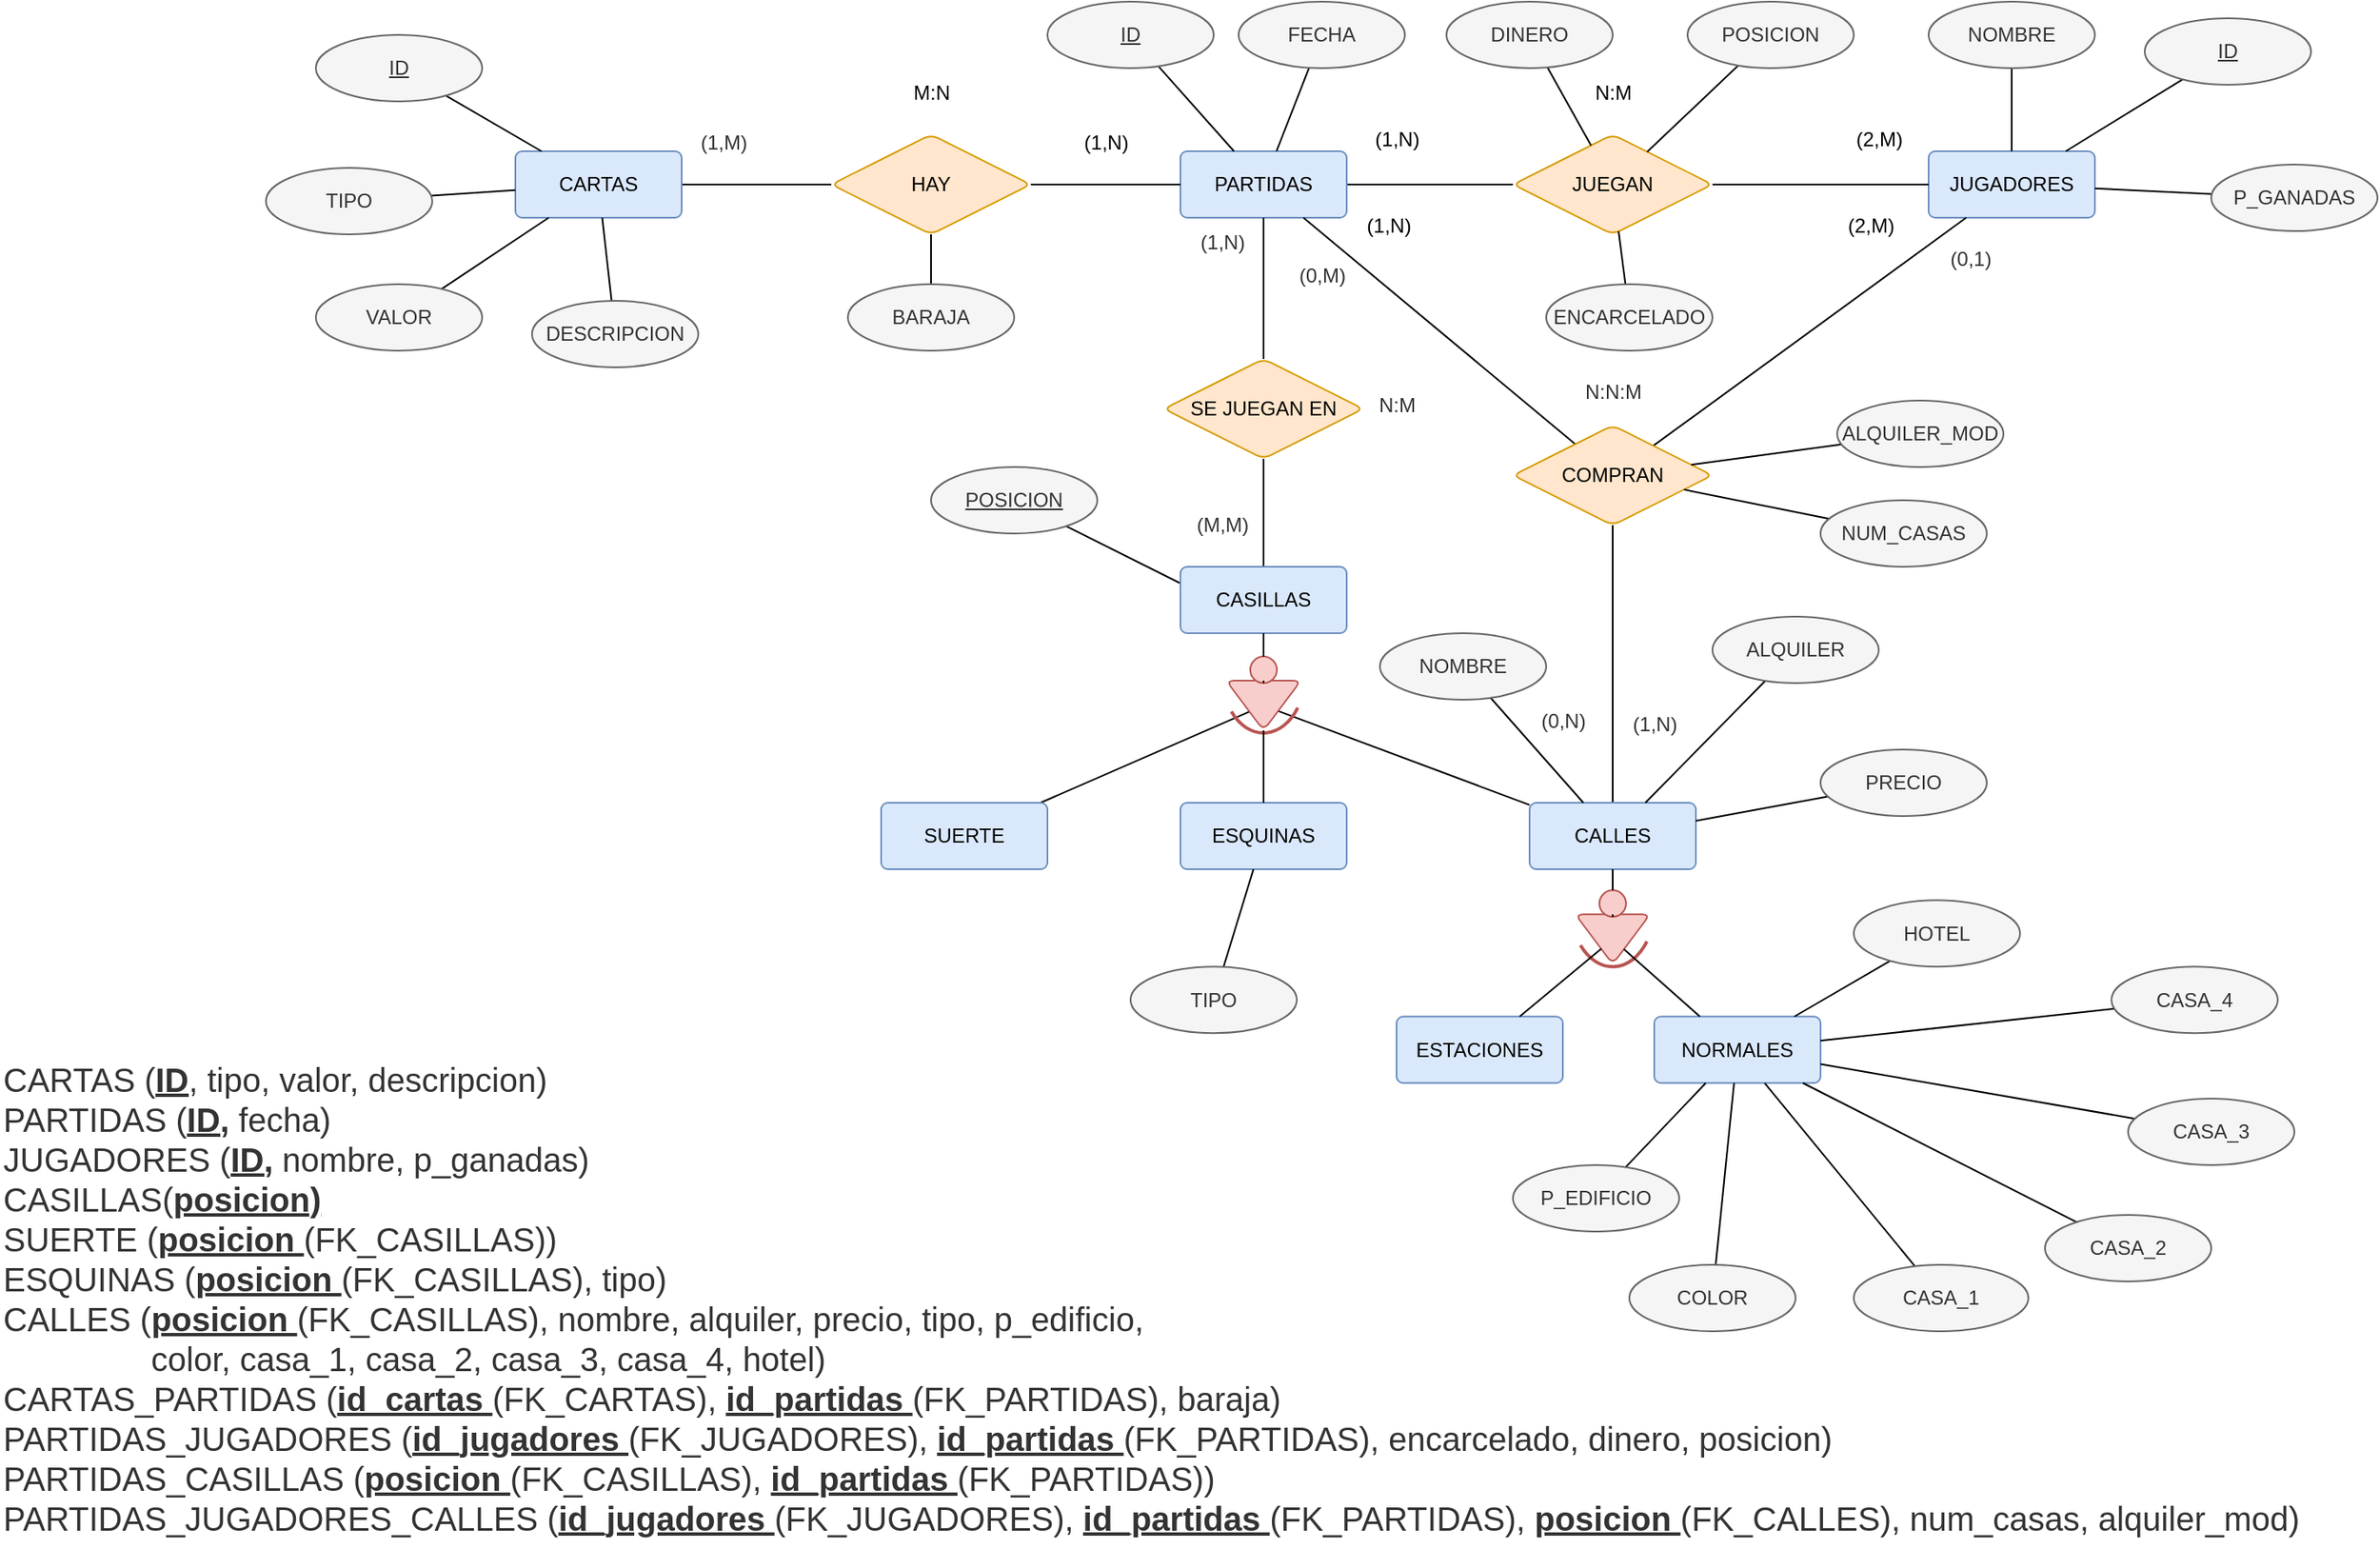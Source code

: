 <mxfile version="27.0.6">
  <diagram name="Página-1" id="GVrQLv2h6fMx2io5HRrk">
    <mxGraphModel dx="2505" dy="884" grid="1" gridSize="10" guides="1" tooltips="1" connect="1" arrows="1" fold="1" page="1" pageScale="1" pageWidth="827" pageHeight="1169" math="0" shadow="0">
      <root>
        <mxCell id="0" />
        <mxCell id="1" parent="0" />
        <mxCell id="Kz1kZKpCMdOL16E8bEL4-8" style="rounded=0;orthogonalLoop=1;jettySize=auto;html=1;fontFamily=Helvetica;fontSize=12;fontColor=default;endArrow=none;startFill=0;" parent="1" source="Kz1kZKpCMdOL16E8bEL4-2" target="Kz1kZKpCMdOL16E8bEL4-7" edge="1">
          <mxGeometry relative="1" as="geometry" />
        </mxCell>
        <mxCell id="Kz1kZKpCMdOL16E8bEL4-2" value="PARTIDAS" style="rounded=1;arcSize=10;whiteSpace=wrap;html=1;align=center;fillColor=#dae8fc;strokeColor=#6c8ebf;" parent="1" vertex="1">
          <mxGeometry x="80" y="120" width="100" height="40" as="geometry" />
        </mxCell>
        <mxCell id="Kz1kZKpCMdOL16E8bEL4-64" style="edgeStyle=orthogonalEdgeStyle;shape=connector;rounded=0;orthogonalLoop=1;jettySize=auto;html=1;strokeColor=default;align=center;verticalAlign=middle;fontFamily=Helvetica;fontSize=12;fontColor=#333333;labelBackgroundColor=none;startFill=0;endArrow=none;" parent="1" source="Kz1kZKpCMdOL16E8bEL4-3" target="Kz1kZKpCMdOL16E8bEL4-14" edge="1">
          <mxGeometry relative="1" as="geometry">
            <Array as="points">
              <mxPoint x="340" y="420" />
              <mxPoint x="340" y="420" />
            </Array>
          </mxGeometry>
        </mxCell>
        <mxCell id="Kz1kZKpCMdOL16E8bEL4-92" style="edgeStyle=none;shape=connector;rounded=0;orthogonalLoop=1;jettySize=auto;html=1;strokeColor=default;align=center;verticalAlign=middle;fontFamily=Helvetica;fontSize=12;fontColor=#333333;labelBackgroundColor=none;startFill=0;endArrow=none;" parent="1" source="Kz1kZKpCMdOL16E8bEL4-3" target="Kz1kZKpCMdOL16E8bEL4-81" edge="1">
          <mxGeometry relative="1" as="geometry" />
        </mxCell>
        <mxCell id="Kz1kZKpCMdOL16E8bEL4-3" value="CALLES" style="rounded=1;arcSize=10;whiteSpace=wrap;html=1;align=center;fillColor=#dae8fc;strokeColor=#6c8ebf;" parent="1" vertex="1">
          <mxGeometry x="290" y="512" width="100" height="40" as="geometry" />
        </mxCell>
        <mxCell id="Kz1kZKpCMdOL16E8bEL4-4" value="JUGADORES" style="rounded=1;arcSize=10;whiteSpace=wrap;html=1;align=center;fillColor=#dae8fc;strokeColor=#6c8ebf;" parent="1" vertex="1">
          <mxGeometry x="530" y="120" width="100" height="40" as="geometry" />
        </mxCell>
        <mxCell id="JQykCyGJorLqX33hvO-P-10" style="edgeStyle=none;shape=connector;rounded=0;orthogonalLoop=1;jettySize=auto;html=1;strokeColor=default;align=center;verticalAlign=middle;fontFamily=Helvetica;fontSize=12;fontColor=#333333;labelBackgroundColor=none;startFill=0;endArrow=none;" parent="1" source="Kz1kZKpCMdOL16E8bEL4-5" target="Kz1kZKpCMdOL16E8bEL4-22" edge="1">
          <mxGeometry relative="1" as="geometry" />
        </mxCell>
        <mxCell id="Kz1kZKpCMdOL16E8bEL4-5" value="CARTAS" style="rounded=1;arcSize=10;whiteSpace=wrap;html=1;align=center;fillColor=#dae8fc;strokeColor=#6c8ebf;" parent="1" vertex="1">
          <mxGeometry x="-320" y="120" width="100" height="40" as="geometry" />
        </mxCell>
        <mxCell id="Kz1kZKpCMdOL16E8bEL4-10" style="edgeStyle=none;shape=connector;rounded=0;orthogonalLoop=1;jettySize=auto;html=1;strokeColor=default;align=center;verticalAlign=middle;fontFamily=Helvetica;fontSize=12;fontColor=default;labelBackgroundColor=default;startFill=0;endArrow=none;" parent="1" source="Kz1kZKpCMdOL16E8bEL4-7" target="Kz1kZKpCMdOL16E8bEL4-4" edge="1">
          <mxGeometry relative="1" as="geometry" />
        </mxCell>
        <mxCell id="Kz1kZKpCMdOL16E8bEL4-7" value="JUEGAN" style="shape=rhombus;perimeter=rhombusPerimeter;whiteSpace=wrap;html=1;align=center;rounded=1;strokeColor=#d79b00;verticalAlign=middle;arcSize=10;fontFamily=Helvetica;fontSize=12;fillColor=#ffe6cc;" parent="1" vertex="1">
          <mxGeometry x="280" y="110" width="120" height="60" as="geometry" />
        </mxCell>
        <mxCell id="Kz1kZKpCMdOL16E8bEL4-18" style="edgeStyle=none;shape=connector;rounded=0;orthogonalLoop=1;jettySize=auto;html=1;strokeColor=default;align=center;verticalAlign=middle;fontFamily=Helvetica;fontSize=12;fontColor=default;labelBackgroundColor=none;startFill=0;endArrow=none;" parent="1" source="Kz1kZKpCMdOL16E8bEL4-14" target="Kz1kZKpCMdOL16E8bEL4-4" edge="1">
          <mxGeometry relative="1" as="geometry" />
        </mxCell>
        <mxCell id="JQykCyGJorLqX33hvO-P-3" style="shape=connector;rounded=0;orthogonalLoop=1;jettySize=auto;html=1;strokeColor=default;align=center;verticalAlign=middle;fontFamily=Helvetica;fontSize=12;fontColor=#333333;labelBackgroundColor=none;startFill=0;endArrow=none;" parent="1" source="Kz1kZKpCMdOL16E8bEL4-14" target="Kz1kZKpCMdOL16E8bEL4-2" edge="1">
          <mxGeometry relative="1" as="geometry" />
        </mxCell>
        <mxCell id="Kz1kZKpCMdOL16E8bEL4-14" value="COMPRAN" style="shape=rhombus;perimeter=rhombusPerimeter;whiteSpace=wrap;html=1;align=center;rounded=1;strokeColor=#d79b00;verticalAlign=middle;arcSize=10;fontFamily=Helvetica;fontSize=12;labelBackgroundColor=none;fillColor=#ffe6cc;" parent="1" vertex="1">
          <mxGeometry x="280" y="285" width="120" height="60" as="geometry" />
        </mxCell>
        <mxCell id="Kz1kZKpCMdOL16E8bEL4-24" style="edgeStyle=none;shape=connector;rounded=0;orthogonalLoop=1;jettySize=auto;html=1;strokeColor=default;align=center;verticalAlign=middle;fontFamily=Helvetica;fontSize=12;fontColor=default;labelBackgroundColor=none;startFill=0;endArrow=none;" parent="1" source="Kz1kZKpCMdOL16E8bEL4-22" target="Kz1kZKpCMdOL16E8bEL4-2" edge="1">
          <mxGeometry relative="1" as="geometry" />
        </mxCell>
        <mxCell id="Kz1kZKpCMdOL16E8bEL4-22" value="HAY" style="shape=rhombus;perimeter=rhombusPerimeter;whiteSpace=wrap;html=1;align=center;rounded=1;strokeColor=#d79b00;verticalAlign=middle;arcSize=10;fontFamily=Helvetica;fontSize=12;fontColor=default;labelBackgroundColor=none;fillColor=#ffe6cc;" parent="1" vertex="1">
          <mxGeometry x="-130" y="110" width="120" height="60" as="geometry" />
        </mxCell>
        <mxCell id="Kz1kZKpCMdOL16E8bEL4-28" value="(1,N)" style="text;html=1;align=center;verticalAlign=middle;resizable=0;points=[];autosize=1;strokeColor=none;fillColor=none;fontFamily=Helvetica;fontSize=12;fontColor=default;labelBackgroundColor=none;" parent="1" vertex="1">
          <mxGeometry x="10" y="100" width="50" height="30" as="geometry" />
        </mxCell>
        <mxCell id="Kz1kZKpCMdOL16E8bEL4-30" value="M:N" style="text;html=1;align=center;verticalAlign=middle;resizable=0;points=[];autosize=1;strokeColor=none;fillColor=none;fontFamily=Helvetica;fontSize=12;fontColor=default;labelBackgroundColor=none;" parent="1" vertex="1">
          <mxGeometry x="-95" y="70" width="50" height="30" as="geometry" />
        </mxCell>
        <mxCell id="Kz1kZKpCMdOL16E8bEL4-31" value="(2,M)" style="text;html=1;align=center;verticalAlign=middle;resizable=0;points=[];autosize=1;strokeColor=none;fillColor=none;fontFamily=Helvetica;fontSize=12;fontColor=default;labelBackgroundColor=none;" parent="1" vertex="1">
          <mxGeometry x="475" y="98" width="50" height="30" as="geometry" />
        </mxCell>
        <mxCell id="Kz1kZKpCMdOL16E8bEL4-32" value="(1,N)" style="text;html=1;align=center;verticalAlign=middle;resizable=0;points=[];autosize=1;strokeColor=none;fillColor=none;fontFamily=Helvetica;fontSize=12;fontColor=default;labelBackgroundColor=none;" parent="1" vertex="1">
          <mxGeometry x="185" y="98" width="50" height="30" as="geometry" />
        </mxCell>
        <mxCell id="Kz1kZKpCMdOL16E8bEL4-33" value="N:M" style="text;html=1;align=center;verticalAlign=middle;resizable=0;points=[];autosize=1;strokeColor=none;fillColor=none;fontFamily=Helvetica;fontSize=12;fontColor=default;labelBackgroundColor=none;" parent="1" vertex="1">
          <mxGeometry x="315" y="70" width="50" height="30" as="geometry" />
        </mxCell>
        <mxCell id="Kz1kZKpCMdOL16E8bEL4-36" style="edgeStyle=none;shape=connector;rounded=0;orthogonalLoop=1;jettySize=auto;html=1;strokeColor=default;align=center;verticalAlign=middle;fontFamily=Helvetica;fontSize=12;fontColor=default;labelBackgroundColor=none;startFill=0;endArrow=none;" parent="1" source="Kz1kZKpCMdOL16E8bEL4-35" target="Kz1kZKpCMdOL16E8bEL4-2" edge="1">
          <mxGeometry relative="1" as="geometry" />
        </mxCell>
        <mxCell id="Kz1kZKpCMdOL16E8bEL4-59" style="edgeStyle=none;shape=connector;rounded=0;orthogonalLoop=1;jettySize=auto;html=1;strokeColor=default;align=center;verticalAlign=middle;fontFamily=Helvetica;fontSize=12;fontColor=#333333;labelBackgroundColor=none;startFill=0;endArrow=none;" parent="1" source="Kz1kZKpCMdOL16E8bEL4-35" target="Kz1kZKpCMdOL16E8bEL4-58" edge="1">
          <mxGeometry relative="1" as="geometry" />
        </mxCell>
        <mxCell id="Kz1kZKpCMdOL16E8bEL4-35" value="SE JUEGAN EN" style="shape=rhombus;perimeter=rhombusPerimeter;whiteSpace=wrap;html=1;align=center;rounded=1;strokeColor=#d79b00;verticalAlign=middle;arcSize=10;fontFamily=Helvetica;fontSize=12;fontColor=default;labelBackgroundColor=none;fillColor=#ffe6cc;" parent="1" vertex="1">
          <mxGeometry x="70" y="245" width="120" height="60" as="geometry" />
        </mxCell>
        <mxCell id="Kz1kZKpCMdOL16E8bEL4-47" style="edgeStyle=none;shape=connector;rounded=0;orthogonalLoop=1;jettySize=auto;html=1;strokeColor=default;align=center;verticalAlign=middle;fontFamily=Helvetica;fontSize=12;fontColor=#333333;labelBackgroundColor=none;startFill=0;endArrow=none;" parent="1" source="Kz1kZKpCMdOL16E8bEL4-44" target="Kz1kZKpCMdOL16E8bEL4-4" edge="1">
          <mxGeometry relative="1" as="geometry" />
        </mxCell>
        <mxCell id="Kz1kZKpCMdOL16E8bEL4-44" value="NOMBRE" style="ellipse;whiteSpace=wrap;html=1;align=center;rounded=1;strokeColor=#666666;verticalAlign=middle;arcSize=10;fontFamily=Helvetica;fontSize=12;fontColor=#333333;labelBackgroundColor=none;fillColor=#f5f5f5;" parent="1" vertex="1">
          <mxGeometry x="530" y="30" width="100" height="40" as="geometry" />
        </mxCell>
        <mxCell id="Kz1kZKpCMdOL16E8bEL4-48" style="edgeStyle=none;shape=connector;rounded=0;orthogonalLoop=1;jettySize=auto;html=1;strokeColor=default;align=center;verticalAlign=middle;fontFamily=Helvetica;fontSize=12;fontColor=#333333;labelBackgroundColor=none;startFill=0;endArrow=none;" parent="1" source="Kz1kZKpCMdOL16E8bEL4-45" target="Kz1kZKpCMdOL16E8bEL4-4" edge="1">
          <mxGeometry relative="1" as="geometry" />
        </mxCell>
        <mxCell id="Kz1kZKpCMdOL16E8bEL4-45" value="ID" style="ellipse;whiteSpace=wrap;html=1;align=center;rounded=1;strokeColor=#666666;verticalAlign=middle;arcSize=10;fontFamily=Helvetica;fontSize=12;fontColor=#333333;labelBackgroundColor=none;fillColor=#f5f5f5;fontStyle=4" parent="1" vertex="1">
          <mxGeometry x="660" y="40" width="100" height="40" as="geometry" />
        </mxCell>
        <mxCell id="Kz1kZKpCMdOL16E8bEL4-52" style="edgeStyle=none;shape=connector;rounded=0;orthogonalLoop=1;jettySize=auto;html=1;strokeColor=default;align=center;verticalAlign=middle;fontFamily=Helvetica;fontSize=12;fontColor=#333333;labelBackgroundColor=none;startFill=0;endArrow=none;" parent="1" source="Kz1kZKpCMdOL16E8bEL4-50" target="Kz1kZKpCMdOL16E8bEL4-7" edge="1">
          <mxGeometry relative="1" as="geometry" />
        </mxCell>
        <mxCell id="Kz1kZKpCMdOL16E8bEL4-50" value="DINERO" style="ellipse;whiteSpace=wrap;html=1;align=center;rounded=1;strokeColor=#666666;verticalAlign=middle;arcSize=10;fontFamily=Helvetica;fontSize=12;fontColor=#333333;labelBackgroundColor=none;fillColor=#f5f5f5;" parent="1" vertex="1">
          <mxGeometry x="240" y="30" width="100" height="40" as="geometry" />
        </mxCell>
        <mxCell id="Kz1kZKpCMdOL16E8bEL4-54" style="edgeStyle=none;shape=connector;rounded=0;orthogonalLoop=1;jettySize=auto;html=1;strokeColor=default;align=center;verticalAlign=middle;fontFamily=Helvetica;fontSize=12;fontColor=#333333;labelBackgroundColor=none;startFill=0;endArrow=none;" parent="1" source="Kz1kZKpCMdOL16E8bEL4-53" target="Kz1kZKpCMdOL16E8bEL4-2" edge="1">
          <mxGeometry relative="1" as="geometry" />
        </mxCell>
        <mxCell id="Kz1kZKpCMdOL16E8bEL4-53" value="ID" style="ellipse;whiteSpace=wrap;html=1;align=center;rounded=1;strokeColor=#666666;verticalAlign=middle;arcSize=10;fontFamily=Helvetica;fontSize=12;fontColor=#333333;labelBackgroundColor=none;fillColor=#f5f5f5;fontStyle=4" parent="1" vertex="1">
          <mxGeometry y="30" width="100" height="40" as="geometry" />
        </mxCell>
        <mxCell id="Kz1kZKpCMdOL16E8bEL4-65" style="edgeStyle=none;shape=connector;rounded=0;orthogonalLoop=1;jettySize=auto;html=1;strokeColor=default;align=center;verticalAlign=middle;fontFamily=Helvetica;fontSize=12;fontColor=#333333;labelBackgroundColor=none;startFill=0;endArrow=none;" parent="1" source="Kz1kZKpCMdOL16E8bEL4-55" edge="1">
          <mxGeometry relative="1" as="geometry">
            <mxPoint x="120" y="400" as="targetPoint" />
          </mxGeometry>
        </mxCell>
        <mxCell id="Kz1kZKpCMdOL16E8bEL4-55" value="POSICION" style="ellipse;whiteSpace=wrap;html=1;align=center;rounded=1;strokeColor=#666666;verticalAlign=middle;arcSize=10;fontFamily=Helvetica;fontSize=12;fontColor=#333333;labelBackgroundColor=none;fillColor=#f5f5f5;fontStyle=4" parent="1" vertex="1">
          <mxGeometry x="-70" y="310" width="100" height="40" as="geometry" />
        </mxCell>
        <mxCell id="Kz1kZKpCMdOL16E8bEL4-66" style="edgeStyle=none;shape=connector;rounded=0;orthogonalLoop=1;jettySize=auto;html=1;strokeColor=default;align=center;verticalAlign=middle;fontFamily=Helvetica;fontSize=12;fontColor=#333333;labelBackgroundColor=none;startFill=0;endArrow=none;" parent="1" source="Kz1kZKpCMdOL16E8bEL4-56" target="Kz1kZKpCMdOL16E8bEL4-3" edge="1">
          <mxGeometry relative="1" as="geometry" />
        </mxCell>
        <mxCell id="Kz1kZKpCMdOL16E8bEL4-56" value="NOMBRE" style="ellipse;whiteSpace=wrap;html=1;align=center;rounded=1;strokeColor=#666666;verticalAlign=middle;arcSize=10;fontFamily=Helvetica;fontSize=12;fontColor=#333333;labelBackgroundColor=none;fillColor=#f5f5f5;" parent="1" vertex="1">
          <mxGeometry x="200" y="410" width="100" height="40" as="geometry" />
        </mxCell>
        <mxCell id="Kz1kZKpCMdOL16E8bEL4-67" style="edgeStyle=none;shape=connector;rounded=0;orthogonalLoop=1;jettySize=auto;html=1;strokeColor=default;align=center;verticalAlign=middle;fontFamily=Helvetica;fontSize=12;fontColor=#333333;labelBackgroundColor=none;startFill=0;endArrow=none;" parent="1" source="Kz1kZKpCMdOL16E8bEL4-57" target="Kz1kZKpCMdOL16E8bEL4-3" edge="1">
          <mxGeometry relative="1" as="geometry">
            <mxPoint x="427.998" y="475.997" as="sourcePoint" />
          </mxGeometry>
        </mxCell>
        <mxCell id="Kz1kZKpCMdOL16E8bEL4-57" value="PRECIO" style="ellipse;whiteSpace=wrap;html=1;align=center;rounded=1;strokeColor=#666666;verticalAlign=middle;arcSize=10;fontFamily=Helvetica;fontSize=12;fontColor=#333333;labelBackgroundColor=none;fillColor=#f5f5f5;" parent="1" vertex="1">
          <mxGeometry x="465" y="480" width="100" height="40" as="geometry" />
        </mxCell>
        <mxCell id="Kz1kZKpCMdOL16E8bEL4-58" value="CASILLAS" style="rounded=1;arcSize=10;whiteSpace=wrap;html=1;align=center;strokeColor=#6c8ebf;verticalAlign=middle;fontFamily=Helvetica;fontSize=12;labelBackgroundColor=none;fillColor=#dae8fc;" parent="1" vertex="1">
          <mxGeometry x="80" y="370" width="100" height="40" as="geometry" />
        </mxCell>
        <mxCell id="Kz1kZKpCMdOL16E8bEL4-60" value="ESTACIONES" style="rounded=1;arcSize=10;whiteSpace=wrap;html=1;align=center;strokeColor=#6c8ebf;verticalAlign=middle;fontFamily=Helvetica;fontSize=12;labelBackgroundColor=none;fillColor=#dae8fc;" parent="1" vertex="1">
          <mxGeometry x="210" y="640.63" width="100" height="40" as="geometry" />
        </mxCell>
        <mxCell id="Kz1kZKpCMdOL16E8bEL4-61" value="NORMALES" style="whiteSpace=wrap;html=1;align=center;rounded=1;strokeColor=#6c8ebf;verticalAlign=middle;arcSize=10;fontFamily=Helvetica;fontSize=12;labelBackgroundColor=none;fillColor=#dae8fc;" parent="1" vertex="1">
          <mxGeometry x="365" y="640.63" width="100" height="40" as="geometry" />
        </mxCell>
        <mxCell id="Kz1kZKpCMdOL16E8bEL4-90" style="edgeStyle=none;shape=connector;rounded=0;orthogonalLoop=1;jettySize=auto;html=1;strokeColor=default;align=center;verticalAlign=middle;fontFamily=Helvetica;fontSize=12;fontColor=#333333;labelBackgroundColor=none;startFill=0;endArrow=none;" parent="1" source="Kz1kZKpCMdOL16E8bEL4-62" target="Kz1kZKpCMdOL16E8bEL4-81" edge="1">
          <mxGeometry relative="1" as="geometry" />
        </mxCell>
        <mxCell id="Kz1kZKpCMdOL16E8bEL4-62" value="SUERTE" style="rounded=1;arcSize=10;whiteSpace=wrap;html=1;align=center;strokeColor=#6c8ebf;verticalAlign=middle;fontFamily=Helvetica;fontSize=12;labelBackgroundColor=none;fillColor=#dae8fc;" parent="1" vertex="1">
          <mxGeometry x="-100" y="512" width="100" height="40" as="geometry" />
        </mxCell>
        <mxCell id="Kz1kZKpCMdOL16E8bEL4-63" value="ESQUINAS" style="rounded=1;arcSize=10;whiteSpace=wrap;html=1;align=center;strokeColor=#6c8ebf;verticalAlign=middle;fontFamily=Helvetica;fontSize=12;labelBackgroundColor=none;fillColor=#dae8fc;" parent="1" vertex="1">
          <mxGeometry x="80" y="512" width="100" height="40" as="geometry" />
        </mxCell>
        <mxCell id="Kz1kZKpCMdOL16E8bEL4-80" value="" style="group" parent="1" vertex="1" connectable="0">
          <mxGeometry x="105" y="400" width="50" height="70" as="geometry" />
        </mxCell>
        <mxCell id="Kz1kZKpCMdOL16E8bEL4-81" value="" style="triangle;whiteSpace=wrap;html=1;rounded=1;strokeColor=#b85450;align=center;verticalAlign=middle;arcSize=10;fontFamily=Helvetica;fontSize=12;labelBackgroundColor=none;fillColor=#f8cecc;rotation=90;" parent="Kz1kZKpCMdOL16E8bEL4-80" vertex="1">
          <mxGeometry x="10" y="31" width="30" height="45" as="geometry" />
        </mxCell>
        <mxCell id="Kz1kZKpCMdOL16E8bEL4-82" value="" style="verticalLabelPosition=bottom;verticalAlign=top;html=1;shape=mxgraph.basic.arc;startAngle=0.346;endAngle=0.641;rounded=1;strokeColor=#b85450;align=center;arcSize=10;fontFamily=Helvetica;fontSize=12;labelBackgroundColor=none;fillColor=#f8cecc;strokeWidth=2;" parent="Kz1kZKpCMdOL16E8bEL4-80" vertex="1">
          <mxGeometry width="50" height="70" as="geometry" />
        </mxCell>
        <mxCell id="Kz1kZKpCMdOL16E8bEL4-83" value="" style="ellipse;whiteSpace=wrap;html=1;aspect=fixed;fillColor=#f8cecc;strokeColor=#b85450;" parent="Kz1kZKpCMdOL16E8bEL4-80" vertex="1">
          <mxGeometry x="17" y="24" width="16" height="16" as="geometry" />
        </mxCell>
        <mxCell id="Kz1kZKpCMdOL16E8bEL4-84" style="edgeStyle=none;shape=connector;rounded=0;orthogonalLoop=1;jettySize=auto;html=1;strokeColor=default;align=center;verticalAlign=middle;fontFamily=Helvetica;fontSize=12;fontColor=default;labelBackgroundColor=none;endArrow=none;endFill=0;" parent="Kz1kZKpCMdOL16E8bEL4-80" source="Kz1kZKpCMdOL16E8bEL4-83" target="Kz1kZKpCMdOL16E8bEL4-81" edge="1">
          <mxGeometry relative="1" as="geometry" />
        </mxCell>
        <mxCell id="Kz1kZKpCMdOL16E8bEL4-85" value="" style="group" parent="1" vertex="1" connectable="0">
          <mxGeometry x="315" y="540.63" width="50" height="70" as="geometry" />
        </mxCell>
        <mxCell id="Kz1kZKpCMdOL16E8bEL4-86" value="" style="triangle;whiteSpace=wrap;html=1;rounded=1;strokeColor=#b85450;align=center;verticalAlign=middle;arcSize=10;fontFamily=Helvetica;fontSize=12;labelBackgroundColor=none;fillColor=#f8cecc;rotation=90;" parent="Kz1kZKpCMdOL16E8bEL4-85" vertex="1">
          <mxGeometry x="10" y="31" width="30" height="45" as="geometry" />
        </mxCell>
        <mxCell id="Kz1kZKpCMdOL16E8bEL4-87" value="" style="verticalLabelPosition=bottom;verticalAlign=top;html=1;shape=mxgraph.basic.arc;startAngle=0.346;endAngle=0.641;rounded=1;strokeColor=#b85450;align=center;arcSize=10;fontFamily=Helvetica;fontSize=12;labelBackgroundColor=none;fillColor=#f8cecc;strokeWidth=2;" parent="Kz1kZKpCMdOL16E8bEL4-85" vertex="1">
          <mxGeometry width="50" height="70" as="geometry" />
        </mxCell>
        <mxCell id="Kz1kZKpCMdOL16E8bEL4-88" value="" style="ellipse;whiteSpace=wrap;html=1;aspect=fixed;fillColor=#f8cecc;strokeColor=#b85450;" parent="Kz1kZKpCMdOL16E8bEL4-85" vertex="1">
          <mxGeometry x="17" y="24" width="16" height="16" as="geometry" />
        </mxCell>
        <mxCell id="Kz1kZKpCMdOL16E8bEL4-89" style="edgeStyle=none;shape=connector;rounded=0;orthogonalLoop=1;jettySize=auto;html=1;strokeColor=default;align=center;verticalAlign=middle;fontFamily=Helvetica;fontSize=12;fontColor=default;labelBackgroundColor=none;endArrow=none;endFill=0;" parent="Kz1kZKpCMdOL16E8bEL4-85" source="Kz1kZKpCMdOL16E8bEL4-88" target="Kz1kZKpCMdOL16E8bEL4-86" edge="1">
          <mxGeometry relative="1" as="geometry" />
        </mxCell>
        <mxCell id="Kz1kZKpCMdOL16E8bEL4-91" style="edgeStyle=none;shape=connector;rounded=0;orthogonalLoop=1;jettySize=auto;html=1;strokeColor=default;align=center;verticalAlign=middle;fontFamily=Helvetica;fontSize=12;fontColor=#333333;labelBackgroundColor=none;startFill=0;endArrow=none;" parent="1" source="Kz1kZKpCMdOL16E8bEL4-63" target="Kz1kZKpCMdOL16E8bEL4-81" edge="1">
          <mxGeometry relative="1" as="geometry" />
        </mxCell>
        <mxCell id="Kz1kZKpCMdOL16E8bEL4-94" style="edgeStyle=none;shape=connector;rounded=0;orthogonalLoop=1;jettySize=auto;html=1;strokeColor=default;align=center;verticalAlign=middle;fontFamily=Helvetica;fontSize=12;fontColor=#333333;labelBackgroundColor=none;startFill=0;endArrow=none;" parent="1" source="Kz1kZKpCMdOL16E8bEL4-83" target="Kz1kZKpCMdOL16E8bEL4-58" edge="1">
          <mxGeometry relative="1" as="geometry" />
        </mxCell>
        <mxCell id="Kz1kZKpCMdOL16E8bEL4-95" style="edgeStyle=none;shape=connector;rounded=0;orthogonalLoop=1;jettySize=auto;html=1;strokeColor=default;align=center;verticalAlign=middle;fontFamily=Helvetica;fontSize=12;fontColor=#333333;labelBackgroundColor=none;startFill=0;endArrow=none;" parent="1" source="Kz1kZKpCMdOL16E8bEL4-88" target="Kz1kZKpCMdOL16E8bEL4-3" edge="1">
          <mxGeometry relative="1" as="geometry" />
        </mxCell>
        <mxCell id="Kz1kZKpCMdOL16E8bEL4-96" style="edgeStyle=none;shape=connector;rounded=0;orthogonalLoop=1;jettySize=auto;html=1;strokeColor=default;align=center;verticalAlign=middle;fontFamily=Helvetica;fontSize=12;fontColor=#333333;labelBackgroundColor=none;startFill=0;endArrow=none;" parent="1" source="Kz1kZKpCMdOL16E8bEL4-86" target="Kz1kZKpCMdOL16E8bEL4-60" edge="1">
          <mxGeometry relative="1" as="geometry" />
        </mxCell>
        <mxCell id="Kz1kZKpCMdOL16E8bEL4-97" style="edgeStyle=none;shape=connector;rounded=0;orthogonalLoop=1;jettySize=auto;html=1;strokeColor=default;align=center;verticalAlign=middle;fontFamily=Helvetica;fontSize=12;fontColor=#333333;labelBackgroundColor=none;startFill=0;endArrow=none;" parent="1" source="Kz1kZKpCMdOL16E8bEL4-86" target="Kz1kZKpCMdOL16E8bEL4-61" edge="1">
          <mxGeometry relative="1" as="geometry" />
        </mxCell>
        <mxCell id="Kz1kZKpCMdOL16E8bEL4-100" value="(0,1)" style="text;html=1;align=center;verticalAlign=middle;resizable=0;points=[];autosize=1;strokeColor=none;fillColor=none;fontFamily=Helvetica;fontSize=12;fontColor=#333333;labelBackgroundColor=none;" parent="1" vertex="1">
          <mxGeometry x="530" y="170" width="50" height="30" as="geometry" />
        </mxCell>
        <mxCell id="Kz1kZKpCMdOL16E8bEL4-101" value="(1,N)" style="text;html=1;align=center;verticalAlign=middle;resizable=0;points=[];autosize=1;strokeColor=none;fillColor=none;fontFamily=Helvetica;fontSize=12;fontColor=#333333;labelBackgroundColor=none;" parent="1" vertex="1">
          <mxGeometry x="340" y="450" width="50" height="30" as="geometry" />
        </mxCell>
        <mxCell id="Kz1kZKpCMdOL16E8bEL4-102" value="(M,M)" style="text;html=1;align=center;verticalAlign=middle;resizable=0;points=[];autosize=1;strokeColor=none;fillColor=none;fontFamily=Helvetica;fontSize=12;fontColor=#333333;labelBackgroundColor=none;" parent="1" vertex="1">
          <mxGeometry x="80" y="330" width="50" height="30" as="geometry" />
        </mxCell>
        <mxCell id="Kz1kZKpCMdOL16E8bEL4-103" value="(1,N)" style="text;html=1;align=center;verticalAlign=middle;resizable=0;points=[];autosize=1;strokeColor=none;fillColor=none;fontFamily=Helvetica;fontSize=12;fontColor=#333333;labelBackgroundColor=none;" parent="1" vertex="1">
          <mxGeometry x="80" y="160" width="50" height="30" as="geometry" />
        </mxCell>
        <mxCell id="Kz1kZKpCMdOL16E8bEL4-104" value="N:M" style="text;html=1;align=center;verticalAlign=middle;resizable=0;points=[];autosize=1;strokeColor=none;fillColor=none;fontFamily=Helvetica;fontSize=12;fontColor=#333333;labelBackgroundColor=none;" parent="1" vertex="1">
          <mxGeometry x="185" y="258" width="50" height="30" as="geometry" />
        </mxCell>
        <mxCell id="Kz1kZKpCMdOL16E8bEL4-113" style="edgeStyle=none;shape=connector;rounded=0;orthogonalLoop=1;jettySize=auto;html=1;strokeColor=default;align=center;verticalAlign=middle;fontFamily=Helvetica;fontSize=12;fontColor=#333333;labelBackgroundColor=none;startFill=0;endArrow=none;" parent="1" source="Kz1kZKpCMdOL16E8bEL4-105" target="Kz1kZKpCMdOL16E8bEL4-5" edge="1">
          <mxGeometry relative="1" as="geometry" />
        </mxCell>
        <mxCell id="Kz1kZKpCMdOL16E8bEL4-105" value="&lt;u&gt;ID&lt;/u&gt;" style="ellipse;whiteSpace=wrap;html=1;align=center;rounded=1;strokeColor=#666666;verticalAlign=middle;arcSize=10;fontFamily=Helvetica;fontSize=12;fontColor=#333333;labelBackgroundColor=none;fillColor=#f5f5f5;" parent="1" vertex="1">
          <mxGeometry x="-440" y="50" width="100" height="40" as="geometry" />
        </mxCell>
        <mxCell id="Kz1kZKpCMdOL16E8bEL4-112" style="edgeStyle=none;shape=connector;rounded=0;orthogonalLoop=1;jettySize=auto;html=1;strokeColor=default;align=center;verticalAlign=middle;fontFamily=Helvetica;fontSize=12;fontColor=#333333;labelBackgroundColor=none;startFill=0;endArrow=none;" parent="1" source="Kz1kZKpCMdOL16E8bEL4-106" target="Kz1kZKpCMdOL16E8bEL4-5" edge="1">
          <mxGeometry relative="1" as="geometry" />
        </mxCell>
        <mxCell id="Kz1kZKpCMdOL16E8bEL4-106" value="DESCRIPCION" style="ellipse;whiteSpace=wrap;html=1;align=center;rounded=1;strokeColor=#666666;verticalAlign=middle;arcSize=10;fontFamily=Helvetica;fontSize=12;fontColor=#333333;labelBackgroundColor=none;fillColor=#f5f5f5;" parent="1" vertex="1">
          <mxGeometry x="-310" y="210" width="100" height="40" as="geometry" />
        </mxCell>
        <mxCell id="Kz1kZKpCMdOL16E8bEL4-111" style="edgeStyle=none;shape=connector;rounded=0;orthogonalLoop=1;jettySize=auto;html=1;strokeColor=default;align=center;verticalAlign=middle;fontFamily=Helvetica;fontSize=12;fontColor=#333333;labelBackgroundColor=none;startFill=0;endArrow=none;" parent="1" source="Kz1kZKpCMdOL16E8bEL4-108" target="Kz1kZKpCMdOL16E8bEL4-5" edge="1">
          <mxGeometry relative="1" as="geometry" />
        </mxCell>
        <mxCell id="Kz1kZKpCMdOL16E8bEL4-108" value="TIPO" style="ellipse;whiteSpace=wrap;html=1;align=center;rounded=1;strokeColor=#666666;verticalAlign=middle;arcSize=10;fontFamily=Helvetica;fontSize=12;fontColor=#333333;labelBackgroundColor=none;fillColor=#f5f5f5;" parent="1" vertex="1">
          <mxGeometry x="-470" y="130" width="100" height="40" as="geometry" />
        </mxCell>
        <mxCell id="Kz1kZKpCMdOL16E8bEL4-110" style="edgeStyle=none;shape=connector;rounded=0;orthogonalLoop=1;jettySize=auto;html=1;strokeColor=default;align=center;verticalAlign=middle;fontFamily=Helvetica;fontSize=12;fontColor=#333333;labelBackgroundColor=none;startFill=0;endArrow=none;" parent="1" source="Kz1kZKpCMdOL16E8bEL4-109" target="Kz1kZKpCMdOL16E8bEL4-5" edge="1">
          <mxGeometry relative="1" as="geometry" />
        </mxCell>
        <mxCell id="Kz1kZKpCMdOL16E8bEL4-109" value="VALOR" style="ellipse;whiteSpace=wrap;html=1;align=center;rounded=1;strokeColor=#666666;verticalAlign=middle;arcSize=10;fontFamily=Helvetica;fontSize=12;fontColor=#333333;labelBackgroundColor=none;fillColor=#f5f5f5;" parent="1" vertex="1">
          <mxGeometry x="-440" y="200" width="100" height="40" as="geometry" />
        </mxCell>
        <mxCell id="Kz1kZKpCMdOL16E8bEL4-124" style="edgeStyle=none;shape=connector;rounded=0;orthogonalLoop=1;jettySize=auto;html=1;strokeColor=default;align=center;verticalAlign=middle;fontFamily=Helvetica;fontSize=12;fontColor=#333333;labelBackgroundColor=none;startFill=0;endArrow=none;" parent="1" source="Kz1kZKpCMdOL16E8bEL4-116" target="Kz1kZKpCMdOL16E8bEL4-61" edge="1">
          <mxGeometry relative="1" as="geometry" />
        </mxCell>
        <mxCell id="Kz1kZKpCMdOL16E8bEL4-116" value="CASA_2" style="ellipse;whiteSpace=wrap;html=1;align=center;rounded=1;strokeColor=#666666;verticalAlign=middle;arcSize=10;fontFamily=Helvetica;fontSize=12;fontColor=#333333;labelBackgroundColor=none;fillColor=#f5f5f5;" parent="1" vertex="1">
          <mxGeometry x="600" y="760" width="100" height="40" as="geometry" />
        </mxCell>
        <mxCell id="Kz1kZKpCMdOL16E8bEL4-125" style="edgeStyle=none;shape=connector;rounded=0;orthogonalLoop=1;jettySize=auto;html=1;strokeColor=default;align=center;verticalAlign=middle;fontFamily=Helvetica;fontSize=12;fontColor=#333333;labelBackgroundColor=none;startFill=0;endArrow=none;" parent="1" source="Kz1kZKpCMdOL16E8bEL4-117" target="Kz1kZKpCMdOL16E8bEL4-61" edge="1">
          <mxGeometry relative="1" as="geometry" />
        </mxCell>
        <mxCell id="Kz1kZKpCMdOL16E8bEL4-117" value="CASA_1" style="ellipse;whiteSpace=wrap;html=1;align=center;rounded=1;strokeColor=#666666;verticalAlign=middle;arcSize=10;fontFamily=Helvetica;fontSize=12;fontColor=#333333;labelBackgroundColor=none;fillColor=#f5f5f5;" parent="1" vertex="1">
          <mxGeometry x="485" y="790" width="105" height="40" as="geometry" />
        </mxCell>
        <mxCell id="Kz1kZKpCMdOL16E8bEL4-123" style="edgeStyle=none;shape=connector;rounded=0;orthogonalLoop=1;jettySize=auto;html=1;strokeColor=default;align=center;verticalAlign=middle;fontFamily=Helvetica;fontSize=12;fontColor=#333333;labelBackgroundColor=none;startFill=0;endArrow=none;" parent="1" source="Kz1kZKpCMdOL16E8bEL4-118" target="Kz1kZKpCMdOL16E8bEL4-61" edge="1">
          <mxGeometry relative="1" as="geometry" />
        </mxCell>
        <mxCell id="Kz1kZKpCMdOL16E8bEL4-118" value="CASA_3" style="ellipse;whiteSpace=wrap;html=1;align=center;rounded=1;strokeColor=#666666;verticalAlign=middle;arcSize=10;fontFamily=Helvetica;fontSize=12;fontColor=#333333;labelBackgroundColor=none;fillColor=#f5f5f5;" parent="1" vertex="1">
          <mxGeometry x="650" y="690" width="100" height="40" as="geometry" />
        </mxCell>
        <mxCell id="Kz1kZKpCMdOL16E8bEL4-122" style="edgeStyle=none;shape=connector;rounded=0;orthogonalLoop=1;jettySize=auto;html=1;strokeColor=default;align=center;verticalAlign=middle;fontFamily=Helvetica;fontSize=12;fontColor=#333333;labelBackgroundColor=none;startFill=0;endArrow=none;" parent="1" source="Kz1kZKpCMdOL16E8bEL4-119" target="Kz1kZKpCMdOL16E8bEL4-61" edge="1">
          <mxGeometry relative="1" as="geometry" />
        </mxCell>
        <mxCell id="Kz1kZKpCMdOL16E8bEL4-119" value="CASA_4" style="ellipse;whiteSpace=wrap;html=1;align=center;rounded=1;strokeColor=#666666;verticalAlign=middle;arcSize=10;fontFamily=Helvetica;fontSize=12;fontColor=#333333;labelBackgroundColor=none;fillColor=#f5f5f5;" parent="1" vertex="1">
          <mxGeometry x="640" y="610.63" width="100" height="40" as="geometry" />
        </mxCell>
        <mxCell id="Kz1kZKpCMdOL16E8bEL4-121" style="edgeStyle=none;shape=connector;rounded=0;orthogonalLoop=1;jettySize=auto;html=1;strokeColor=default;align=center;verticalAlign=middle;fontFamily=Helvetica;fontSize=12;fontColor=#333333;labelBackgroundColor=none;startFill=0;endArrow=none;" parent="1" source="Kz1kZKpCMdOL16E8bEL4-120" target="Kz1kZKpCMdOL16E8bEL4-61" edge="1">
          <mxGeometry relative="1" as="geometry" />
        </mxCell>
        <mxCell id="Kz1kZKpCMdOL16E8bEL4-120" value="HOTEL" style="ellipse;whiteSpace=wrap;html=1;align=center;rounded=1;strokeColor=#666666;verticalAlign=middle;arcSize=10;fontFamily=Helvetica;fontSize=12;fontColor=#333333;labelBackgroundColor=none;fillColor=#f5f5f5;" parent="1" vertex="1">
          <mxGeometry x="485" y="570.63" width="100" height="40" as="geometry" />
        </mxCell>
        <mxCell id="Kz1kZKpCMdOL16E8bEL4-131" style="edgeStyle=none;shape=connector;rounded=0;orthogonalLoop=1;jettySize=auto;html=1;strokeColor=default;align=center;verticalAlign=middle;fontFamily=Helvetica;fontSize=12;fontColor=#333333;labelBackgroundColor=none;startFill=0;endArrow=none;" parent="1" source="Kz1kZKpCMdOL16E8bEL4-130" target="Kz1kZKpCMdOL16E8bEL4-3" edge="1">
          <mxGeometry relative="1" as="geometry" />
        </mxCell>
        <mxCell id="Kz1kZKpCMdOL16E8bEL4-130" value="ALQUILER" style="ellipse;whiteSpace=wrap;html=1;align=center;rounded=1;strokeColor=#666666;verticalAlign=middle;arcSize=10;fontFamily=Helvetica;fontSize=12;fontColor=#333333;labelBackgroundColor=none;fillColor=#f5f5f5;" parent="1" vertex="1">
          <mxGeometry x="400" y="400" width="100" height="40" as="geometry" />
        </mxCell>
        <mxCell id="Kz1kZKpCMdOL16E8bEL4-134" style="edgeStyle=none;shape=connector;rounded=0;orthogonalLoop=1;jettySize=auto;html=1;strokeColor=default;align=center;verticalAlign=middle;fontFamily=Helvetica;fontSize=12;fontColor=#333333;labelBackgroundColor=none;startFill=0;endArrow=none;" parent="1" source="Kz1kZKpCMdOL16E8bEL4-133" target="Kz1kZKpCMdOL16E8bEL4-63" edge="1">
          <mxGeometry relative="1" as="geometry" />
        </mxCell>
        <mxCell id="Kz1kZKpCMdOL16E8bEL4-133" value="TIPO" style="ellipse;whiteSpace=wrap;html=1;align=center;rounded=1;strokeColor=#666666;verticalAlign=middle;arcSize=10;fontFamily=Helvetica;fontSize=12;fontColor=#333333;labelBackgroundColor=none;fillColor=#f5f5f5;" parent="1" vertex="1">
          <mxGeometry x="50" y="610.63" width="100" height="40" as="geometry" />
        </mxCell>
        <mxCell id="Kz1kZKpCMdOL16E8bEL4-136" style="edgeStyle=none;shape=connector;rounded=0;orthogonalLoop=1;jettySize=auto;html=1;strokeColor=default;align=center;verticalAlign=middle;fontFamily=Helvetica;fontSize=12;fontColor=#333333;labelBackgroundColor=none;startFill=0;endArrow=none;" parent="1" source="Kz1kZKpCMdOL16E8bEL4-135" target="Kz1kZKpCMdOL16E8bEL4-4" edge="1">
          <mxGeometry relative="1" as="geometry" />
        </mxCell>
        <mxCell id="Kz1kZKpCMdOL16E8bEL4-135" value="P_GANADAS" style="ellipse;whiteSpace=wrap;html=1;align=center;rounded=1;strokeColor=#666666;verticalAlign=middle;arcSize=10;fontFamily=Helvetica;fontSize=12;fontColor=#333333;labelBackgroundColor=none;fillColor=#f5f5f5;" parent="1" vertex="1">
          <mxGeometry x="700" y="128" width="100" height="40" as="geometry" />
        </mxCell>
        <mxCell id="Kz1kZKpCMdOL16E8bEL4-138" style="edgeStyle=none;shape=connector;rounded=0;orthogonalLoop=1;jettySize=auto;html=1;strokeColor=default;align=center;verticalAlign=middle;fontFamily=Helvetica;fontSize=12;fontColor=#333333;labelBackgroundColor=none;startFill=0;endArrow=none;" parent="1" source="Kz1kZKpCMdOL16E8bEL4-137" target="Kz1kZKpCMdOL16E8bEL4-7" edge="1">
          <mxGeometry relative="1" as="geometry">
            <mxPoint x="381.379" y="291.379" as="targetPoint" />
          </mxGeometry>
        </mxCell>
        <mxCell id="Kz1kZKpCMdOL16E8bEL4-137" value="POSICION" style="ellipse;whiteSpace=wrap;html=1;align=center;rounded=1;strokeColor=#666666;verticalAlign=middle;arcSize=10;fontFamily=Helvetica;fontSize=12;fontColor=#333333;labelBackgroundColor=none;fillColor=#f5f5f5;" parent="1" vertex="1">
          <mxGeometry x="385" y="30" width="100" height="40" as="geometry" />
        </mxCell>
        <mxCell id="Kz1kZKpCMdOL16E8bEL4-140" style="edgeStyle=none;shape=connector;rounded=0;orthogonalLoop=1;jettySize=auto;html=1;strokeColor=default;align=center;verticalAlign=middle;fontFamily=Helvetica;fontSize=12;fontColor=#333333;labelBackgroundColor=none;startFill=0;endArrow=none;" parent="1" source="Kz1kZKpCMdOL16E8bEL4-139" target="Kz1kZKpCMdOL16E8bEL4-61" edge="1">
          <mxGeometry relative="1" as="geometry" />
        </mxCell>
        <mxCell id="Kz1kZKpCMdOL16E8bEL4-143" value="&lt;div&gt;CARTAS (&lt;b&gt;&lt;u&gt;ID&lt;/u&gt;&lt;/b&gt;, tipo, valor, descripcion)&lt;/div&gt;&lt;div&gt;PARTIDAS (&lt;b&gt;&lt;u&gt;ID,&lt;/u&gt;&lt;/b&gt; fecha)&lt;/div&gt;&lt;div&gt;JUGADORES (&lt;b&gt;&lt;u&gt;ID,&lt;/u&gt;&lt;/b&gt; nombre, p_ganadas)&lt;/div&gt;&lt;div&gt;CASILLAS(&lt;b&gt;&lt;u&gt;posicion)&lt;/u&gt;&lt;/b&gt;&lt;/div&gt;&lt;div&gt;SUERTE (&lt;b&gt;&lt;u&gt;posicion &lt;/u&gt;&lt;/b&gt;(FK_CASILLAS))&lt;/div&gt;&lt;div&gt;ESQUINAS (&lt;b&gt;&lt;u&gt;posicion &lt;/u&gt;&lt;/b&gt;(FK_CASILLAS), tipo)&lt;/div&gt;&lt;div&gt;CALLES (&lt;b&gt;&lt;u&gt;posicion &lt;/u&gt;&lt;/b&gt;(FK_CASILLAS), nombre, alquiler, precio, tipo, p_edificio,&amp;nbsp;&lt;/div&gt;&lt;div&gt;&lt;span style=&quot;white-space: pre;&quot;&gt;&#x9;&lt;/span&gt;&lt;span style=&quot;white-space: pre;&quot;&gt;&#x9;&lt;/span&gt;color, casa_1, casa_2, casa_3, casa_4, hotel)&lt;/div&gt;&lt;div&gt;CARTAS_PARTIDAS (&lt;b&gt;&lt;u&gt;id_cartas &lt;/u&gt;&lt;/b&gt;(FK_CARTAS), &lt;b&gt;&lt;u&gt;id_partidas &lt;/u&gt;&lt;/b&gt;(FK_PARTIDAS), baraja)&lt;/div&gt;&lt;div&gt;PARTIDAS_JUGADORES (&lt;b&gt;&lt;u&gt;id_jugadores &lt;/u&gt;&lt;/b&gt;(FK_JUGADORES), &lt;b&gt;&lt;u&gt;id_partidas &lt;/u&gt;&lt;/b&gt;(FK_PARTIDAS), encarcelado, dinero, posicion)&lt;/div&gt;&lt;div&gt;PARTIDAS_CASILLAS (&lt;b&gt;&lt;u&gt;posicion &lt;/u&gt;&lt;/b&gt;(FK_CASILLAS), &lt;b&gt;&lt;u&gt;id_partidas &lt;/u&gt;&lt;/b&gt;(FK_PARTIDAS))&lt;/div&gt;&lt;div&gt;PARTIDAS_JUGADORES_CALLES (&lt;b&gt;&lt;u&gt;id_jugadores &lt;/u&gt;&lt;/b&gt;(FK_JUGADORES), &lt;b&gt;&lt;u&gt;id_partidas &lt;/u&gt;&lt;/b&gt;(FK_PARTIDAS), &lt;b&gt;&lt;u&gt;posicion &lt;/u&gt;&lt;/b&gt;(FK_CALLES), num_casas, alquiler_mod)&lt;/div&gt;" style="text;html=1;align=left;verticalAlign=middle;resizable=0;points=[];autosize=1;strokeColor=none;fillColor=none;fontFamily=Helvetica;fontSize=20;fontColor=#333333;labelBackgroundColor=none;" parent="1" vertex="1">
          <mxGeometry x="-630" y="660" width="1400" height="300" as="geometry" />
        </mxCell>
        <mxCell id="Kz1kZKpCMdOL16E8bEL4-139" value="COLOR" style="ellipse;whiteSpace=wrap;html=1;align=center;rounded=1;strokeColor=#666666;verticalAlign=middle;arcSize=10;fontFamily=Helvetica;fontSize=12;fontColor=#333333;labelBackgroundColor=none;fillColor=#f5f5f5;" parent="1" vertex="1">
          <mxGeometry x="350" y="790" width="100" height="40" as="geometry" />
        </mxCell>
        <mxCell id="Kz1kZKpCMdOL16E8bEL4-146" style="edgeStyle=none;shape=connector;rounded=0;orthogonalLoop=1;jettySize=auto;html=1;strokeColor=default;align=center;verticalAlign=middle;fontFamily=Helvetica;fontSize=12;fontColor=#333333;labelBackgroundColor=none;startFill=0;endArrow=none;" parent="1" source="Kz1kZKpCMdOL16E8bEL4-144" target="Kz1kZKpCMdOL16E8bEL4-61" edge="1">
          <mxGeometry relative="1" as="geometry" />
        </mxCell>
        <mxCell id="Kz1kZKpCMdOL16E8bEL4-144" value="P_EDIFICIO" style="ellipse;whiteSpace=wrap;html=1;align=center;rounded=1;strokeColor=#666666;verticalAlign=middle;arcSize=10;fontFamily=Helvetica;fontSize=12;fontColor=#333333;labelBackgroundColor=none;fillColor=#f5f5f5;" parent="1" vertex="1">
          <mxGeometry x="280" y="730" width="100" height="40" as="geometry" />
        </mxCell>
        <mxCell id="JQykCyGJorLqX33hvO-P-4" value="(0,N)" style="text;html=1;align=center;verticalAlign=middle;resizable=0;points=[];autosize=1;strokeColor=none;fillColor=none;fontFamily=Helvetica;fontSize=12;fontColor=#333333;labelBackgroundColor=none;" parent="1" vertex="1">
          <mxGeometry x="285" y="448" width="50" height="30" as="geometry" />
        </mxCell>
        <mxCell id="JQykCyGJorLqX33hvO-P-5" value="(0,M)" style="text;html=1;align=center;verticalAlign=middle;resizable=0;points=[];autosize=1;strokeColor=none;fillColor=none;fontFamily=Helvetica;fontSize=12;fontColor=#333333;labelBackgroundColor=none;" parent="1" vertex="1">
          <mxGeometry x="140" y="180" width="50" height="30" as="geometry" />
        </mxCell>
        <mxCell id="JQykCyGJorLqX33hvO-P-6" value="(1,N)" style="text;html=1;align=center;verticalAlign=middle;resizable=0;points=[];autosize=1;strokeColor=none;fillColor=none;fontFamily=Helvetica;fontSize=12;fontColor=default;labelBackgroundColor=none;" parent="1" vertex="1">
          <mxGeometry x="180" y="150" width="50" height="30" as="geometry" />
        </mxCell>
        <mxCell id="JQykCyGJorLqX33hvO-P-7" value="(2,M)" style="text;html=1;align=center;verticalAlign=middle;resizable=0;points=[];autosize=1;strokeColor=none;fillColor=none;fontFamily=Helvetica;fontSize=12;fontColor=default;labelBackgroundColor=none;" parent="1" vertex="1">
          <mxGeometry x="470" y="150" width="50" height="30" as="geometry" />
        </mxCell>
        <mxCell id="JQykCyGJorLqX33hvO-P-9" style="shape=connector;rounded=0;orthogonalLoop=1;jettySize=auto;html=1;strokeColor=default;align=center;verticalAlign=middle;fontFamily=Helvetica;fontSize=12;fontColor=#333333;labelBackgroundColor=none;startFill=0;endArrow=none;" parent="1" source="JQykCyGJorLqX33hvO-P-8" target="Kz1kZKpCMdOL16E8bEL4-22" edge="1">
          <mxGeometry relative="1" as="geometry" />
        </mxCell>
        <mxCell id="JQykCyGJorLqX33hvO-P-8" value="BARAJA" style="ellipse;whiteSpace=wrap;html=1;align=center;fontFamily=Helvetica;fontSize=12;fontColor=#333333;labelBackgroundColor=none;fillColor=#f5f5f5;strokeColor=#666666;" parent="1" vertex="1">
          <mxGeometry x="-120" y="200" width="100" height="40" as="geometry" />
        </mxCell>
        <mxCell id="JQykCyGJorLqX33hvO-P-11" value="(1,M)" style="text;html=1;align=center;verticalAlign=middle;resizable=0;points=[];autosize=1;strokeColor=none;fillColor=none;fontFamily=Helvetica;fontSize=12;fontColor=#333333;labelBackgroundColor=none;" parent="1" vertex="1">
          <mxGeometry x="-220" y="100" width="50" height="30" as="geometry" />
        </mxCell>
        <mxCell id="JQykCyGJorLqX33hvO-P-13" style="edgeStyle=none;shape=connector;rounded=0;orthogonalLoop=1;jettySize=auto;html=1;strokeColor=default;align=center;verticalAlign=middle;fontFamily=Helvetica;fontSize=12;fontColor=#333333;labelBackgroundColor=none;startFill=0;endArrow=none;" parent="1" source="JQykCyGJorLqX33hvO-P-12" target="Kz1kZKpCMdOL16E8bEL4-2" edge="1">
          <mxGeometry relative="1" as="geometry" />
        </mxCell>
        <mxCell id="JQykCyGJorLqX33hvO-P-12" value="FECHA" style="ellipse;whiteSpace=wrap;html=1;align=center;fontFamily=Helvetica;fontSize=12;fontColor=#333333;labelBackgroundColor=none;fillColor=#f5f5f5;strokeColor=#666666;" parent="1" vertex="1">
          <mxGeometry x="115" y="30" width="100" height="40" as="geometry" />
        </mxCell>
        <mxCell id="JQykCyGJorLqX33hvO-P-14" value="N:N:M" style="text;html=1;align=center;verticalAlign=middle;resizable=0;points=[];autosize=1;strokeColor=none;fillColor=none;fontFamily=Helvetica;fontSize=12;fontColor=#333333;labelBackgroundColor=none;" parent="1" vertex="1">
          <mxGeometry x="310" y="250" width="60" height="30" as="geometry" />
        </mxCell>
        <mxCell id="JQykCyGJorLqX33hvO-P-17" style="edgeStyle=none;shape=connector;rounded=0;orthogonalLoop=1;jettySize=auto;html=1;strokeColor=default;align=center;verticalAlign=middle;fontFamily=Helvetica;fontSize=12;fontColor=#333333;labelBackgroundColor=none;startFill=0;endArrow=none;" parent="1" source="JQykCyGJorLqX33hvO-P-16" target="Kz1kZKpCMdOL16E8bEL4-7" edge="1">
          <mxGeometry relative="1" as="geometry" />
        </mxCell>
        <mxCell id="JQykCyGJorLqX33hvO-P-16" value="ENCARCELADO" style="ellipse;whiteSpace=wrap;html=1;align=center;fontFamily=Helvetica;fontSize=12;fontColor=#333333;labelBackgroundColor=none;fillColor=#f5f5f5;strokeColor=#666666;" parent="1" vertex="1">
          <mxGeometry x="300" y="200" width="100" height="40" as="geometry" />
        </mxCell>
        <mxCell id="JQykCyGJorLqX33hvO-P-19" style="edgeStyle=none;shape=connector;rounded=0;orthogonalLoop=1;jettySize=auto;html=1;strokeColor=default;align=center;verticalAlign=middle;fontFamily=Helvetica;fontSize=12;fontColor=#333333;labelBackgroundColor=none;startFill=0;endArrow=none;" parent="1" source="JQykCyGJorLqX33hvO-P-18" target="Kz1kZKpCMdOL16E8bEL4-14" edge="1">
          <mxGeometry relative="1" as="geometry" />
        </mxCell>
        <mxCell id="JQykCyGJorLqX33hvO-P-18" value="NUM_CASAS" style="ellipse;whiteSpace=wrap;html=1;align=center;fontFamily=Helvetica;fontSize=12;fontColor=#333333;labelBackgroundColor=none;fillColor=#f5f5f5;strokeColor=#666666;" parent="1" vertex="1">
          <mxGeometry x="465" y="330" width="100" height="40" as="geometry" />
        </mxCell>
        <mxCell id="RsL4HN8UevVZ_vt1dwIK-2" style="rounded=0;orthogonalLoop=1;jettySize=auto;html=1;endArrow=none;startFill=0;" edge="1" parent="1" source="RsL4HN8UevVZ_vt1dwIK-1" target="Kz1kZKpCMdOL16E8bEL4-14">
          <mxGeometry relative="1" as="geometry" />
        </mxCell>
        <mxCell id="RsL4HN8UevVZ_vt1dwIK-1" value="ALQUILER_MOD" style="ellipse;whiteSpace=wrap;html=1;align=center;fillColor=#f5f5f5;fontColor=#333333;strokeColor=#666666;" vertex="1" parent="1">
          <mxGeometry x="475" y="270" width="100" height="40" as="geometry" />
        </mxCell>
      </root>
    </mxGraphModel>
  </diagram>
</mxfile>
